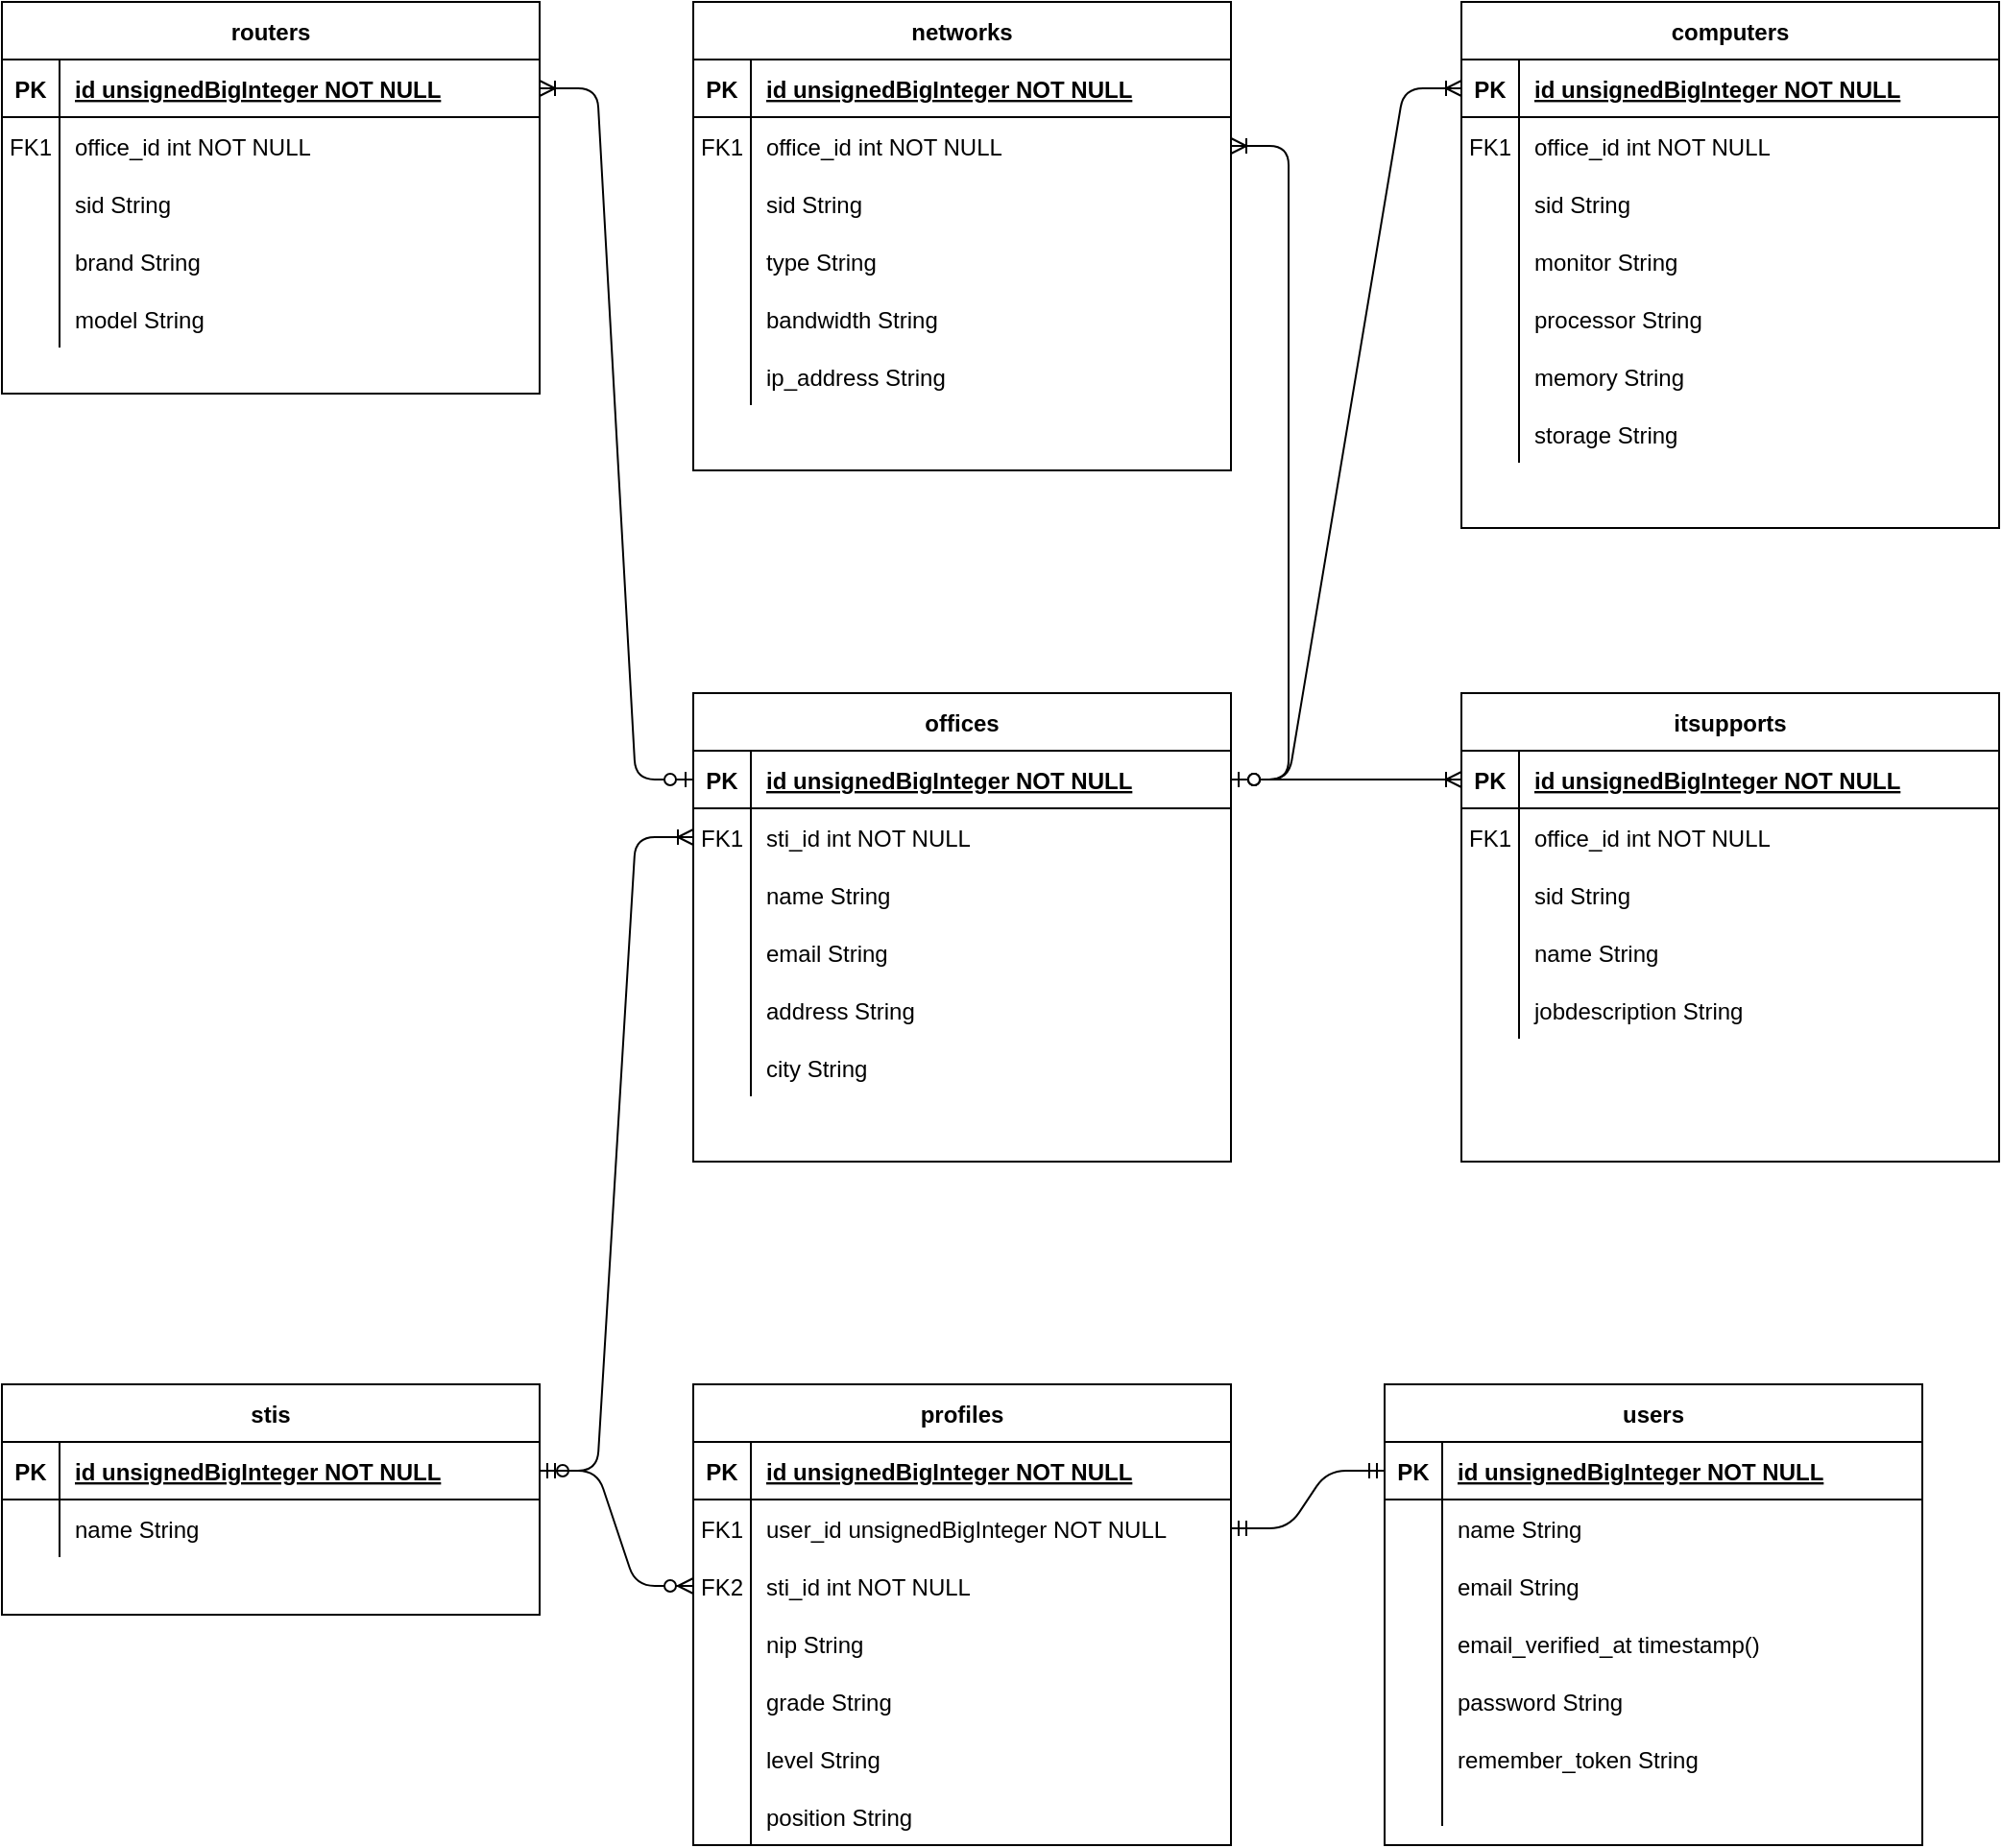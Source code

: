 <mxfile version="14.6.13" type="device"><diagram id="R2lEEEUBdFMjLlhIrx00" name="Page-1"><mxGraphModel dx="786" dy="1475" grid="1" gridSize="10" guides="1" tooltips="1" connect="1" arrows="1" fold="1" page="1" pageScale="1" pageWidth="1100" pageHeight="850" math="0" shadow="0" extFonts="Permanent Marker^https://fonts.googleapis.com/css?family=Permanent+Marker"><root><mxCell id="0"/><mxCell id="1" parent="0"/><mxCell id="C-vyLk0tnHw3VtMMgP7b-2" value="offices" style="shape=table;startSize=30;container=1;collapsible=1;childLayout=tableLayout;fixedRows=1;rowLines=0;fontStyle=1;align=center;resizeLast=1;" parent="1" vertex="1"><mxGeometry x="400" y="36" width="280" height="244" as="geometry"/></mxCell><mxCell id="C-vyLk0tnHw3VtMMgP7b-3" value="" style="shape=partialRectangle;collapsible=0;dropTarget=0;pointerEvents=0;fillColor=none;points=[[0,0.5],[1,0.5]];portConstraint=eastwest;top=0;left=0;right=0;bottom=1;" parent="C-vyLk0tnHw3VtMMgP7b-2" vertex="1"><mxGeometry y="30" width="280" height="30" as="geometry"/></mxCell><mxCell id="C-vyLk0tnHw3VtMMgP7b-4" value="PK" style="shape=partialRectangle;overflow=hidden;connectable=0;fillColor=none;top=0;left=0;bottom=0;right=0;fontStyle=1;" parent="C-vyLk0tnHw3VtMMgP7b-3" vertex="1"><mxGeometry width="30" height="30" as="geometry"/></mxCell><mxCell id="C-vyLk0tnHw3VtMMgP7b-5" value="id unsignedBigInteger NOT NULL " style="shape=partialRectangle;overflow=hidden;connectable=0;fillColor=none;top=0;left=0;bottom=0;right=0;align=left;spacingLeft=6;fontStyle=5;" parent="C-vyLk0tnHw3VtMMgP7b-3" vertex="1"><mxGeometry x="30" width="250" height="30" as="geometry"/></mxCell><mxCell id="NrfGA5ZO5ZbYwpjeMdwI-16" value="" style="shape=partialRectangle;collapsible=0;dropTarget=0;pointerEvents=0;fillColor=none;points=[[0,0.5],[1,0.5]];portConstraint=eastwest;top=0;left=0;right=0;bottom=0;" parent="C-vyLk0tnHw3VtMMgP7b-2" vertex="1"><mxGeometry y="60" width="280" height="30" as="geometry"/></mxCell><mxCell id="NrfGA5ZO5ZbYwpjeMdwI-17" value="FK1" style="shape=partialRectangle;overflow=hidden;connectable=0;fillColor=none;top=0;left=0;bottom=0;right=0;" parent="NrfGA5ZO5ZbYwpjeMdwI-16" vertex="1"><mxGeometry width="30" height="30" as="geometry"/></mxCell><mxCell id="NrfGA5ZO5ZbYwpjeMdwI-18" value="sti_id int NOT NULL" style="shape=partialRectangle;overflow=hidden;connectable=0;fillColor=none;top=0;left=0;bottom=0;right=0;align=left;spacingLeft=6;" parent="NrfGA5ZO5ZbYwpjeMdwI-16" vertex="1"><mxGeometry x="30" width="250" height="30" as="geometry"/></mxCell><mxCell id="C-vyLk0tnHw3VtMMgP7b-6" value="" style="shape=partialRectangle;collapsible=0;dropTarget=0;pointerEvents=0;fillColor=none;points=[[0,0.5],[1,0.5]];portConstraint=eastwest;top=0;left=0;right=0;bottom=0;" parent="C-vyLk0tnHw3VtMMgP7b-2" vertex="1"><mxGeometry y="90" width="280" height="30" as="geometry"/></mxCell><mxCell id="C-vyLk0tnHw3VtMMgP7b-7" value="" style="shape=partialRectangle;overflow=hidden;connectable=0;fillColor=none;top=0;left=0;bottom=0;right=0;" parent="C-vyLk0tnHw3VtMMgP7b-6" vertex="1"><mxGeometry width="30" height="30" as="geometry"/></mxCell><mxCell id="C-vyLk0tnHw3VtMMgP7b-8" value="name String" style="shape=partialRectangle;overflow=hidden;connectable=0;fillColor=none;top=0;left=0;bottom=0;right=0;align=left;spacingLeft=6;" parent="C-vyLk0tnHw3VtMMgP7b-6" vertex="1"><mxGeometry x="30" width="250" height="30" as="geometry"/></mxCell><mxCell id="C-vyLk0tnHw3VtMMgP7b-9" value="" style="shape=partialRectangle;collapsible=0;dropTarget=0;pointerEvents=0;fillColor=none;points=[[0,0.5],[1,0.5]];portConstraint=eastwest;top=0;left=0;right=0;bottom=0;" parent="C-vyLk0tnHw3VtMMgP7b-2" vertex="1"><mxGeometry y="120" width="280" height="30" as="geometry"/></mxCell><mxCell id="C-vyLk0tnHw3VtMMgP7b-10" value="" style="shape=partialRectangle;overflow=hidden;connectable=0;fillColor=none;top=0;left=0;bottom=0;right=0;" parent="C-vyLk0tnHw3VtMMgP7b-9" vertex="1"><mxGeometry width="30" height="30" as="geometry"/></mxCell><mxCell id="C-vyLk0tnHw3VtMMgP7b-11" value="email String" style="shape=partialRectangle;overflow=hidden;connectable=0;fillColor=none;top=0;left=0;bottom=0;right=0;align=left;spacingLeft=6;" parent="C-vyLk0tnHw3VtMMgP7b-9" vertex="1"><mxGeometry x="30" width="250" height="30" as="geometry"/></mxCell><mxCell id="NrfGA5ZO5ZbYwpjeMdwI-91" value="" style="shape=partialRectangle;collapsible=0;dropTarget=0;pointerEvents=0;fillColor=none;points=[[0,0.5],[1,0.5]];portConstraint=eastwest;top=0;left=0;right=0;bottom=0;" parent="C-vyLk0tnHw3VtMMgP7b-2" vertex="1"><mxGeometry y="150" width="280" height="30" as="geometry"/></mxCell><mxCell id="NrfGA5ZO5ZbYwpjeMdwI-92" value="" style="shape=partialRectangle;overflow=hidden;connectable=0;fillColor=none;top=0;left=0;bottom=0;right=0;" parent="NrfGA5ZO5ZbYwpjeMdwI-91" vertex="1"><mxGeometry width="30" height="30" as="geometry"/></mxCell><mxCell id="NrfGA5ZO5ZbYwpjeMdwI-93" value="address String" style="shape=partialRectangle;overflow=hidden;connectable=0;fillColor=none;top=0;left=0;bottom=0;right=0;align=left;spacingLeft=6;" parent="NrfGA5ZO5ZbYwpjeMdwI-91" vertex="1"><mxGeometry x="30" width="250" height="30" as="geometry"/></mxCell><mxCell id="o-BI4Q3OnQGVqns1YryN-5" value="" style="shape=partialRectangle;collapsible=0;dropTarget=0;pointerEvents=0;fillColor=none;points=[[0,0.5],[1,0.5]];portConstraint=eastwest;top=0;left=0;right=0;bottom=0;" vertex="1" parent="C-vyLk0tnHw3VtMMgP7b-2"><mxGeometry y="180" width="280" height="30" as="geometry"/></mxCell><mxCell id="o-BI4Q3OnQGVqns1YryN-6" value="" style="shape=partialRectangle;overflow=hidden;connectable=0;fillColor=none;top=0;left=0;bottom=0;right=0;" vertex="1" parent="o-BI4Q3OnQGVqns1YryN-5"><mxGeometry width="30" height="30" as="geometry"/></mxCell><mxCell id="o-BI4Q3OnQGVqns1YryN-7" value="city String" style="shape=partialRectangle;overflow=hidden;connectable=0;fillColor=none;top=0;left=0;bottom=0;right=0;align=left;spacingLeft=6;" vertex="1" parent="o-BI4Q3OnQGVqns1YryN-5"><mxGeometry x="30" width="250" height="30" as="geometry"/></mxCell><mxCell id="C-vyLk0tnHw3VtMMgP7b-13" value="stis" style="shape=table;startSize=30;container=1;collapsible=1;childLayout=tableLayout;fixedRows=1;rowLines=0;fontStyle=1;align=center;resizeLast=1;" parent="1" vertex="1"><mxGeometry x="40" y="396" width="280" height="120" as="geometry"/></mxCell><mxCell id="C-vyLk0tnHw3VtMMgP7b-14" value="" style="shape=partialRectangle;collapsible=0;dropTarget=0;pointerEvents=0;fillColor=none;points=[[0,0.5],[1,0.5]];portConstraint=eastwest;top=0;left=0;right=0;bottom=1;" parent="C-vyLk0tnHw3VtMMgP7b-13" vertex="1"><mxGeometry y="30" width="280" height="30" as="geometry"/></mxCell><mxCell id="C-vyLk0tnHw3VtMMgP7b-15" value="PK" style="shape=partialRectangle;overflow=hidden;connectable=0;fillColor=none;top=0;left=0;bottom=0;right=0;fontStyle=1;" parent="C-vyLk0tnHw3VtMMgP7b-14" vertex="1"><mxGeometry width="30" height="30" as="geometry"/></mxCell><mxCell id="C-vyLk0tnHw3VtMMgP7b-16" value="id unsignedBigInteger NOT NULL " style="shape=partialRectangle;overflow=hidden;connectable=0;fillColor=none;top=0;left=0;bottom=0;right=0;align=left;spacingLeft=6;fontStyle=5;" parent="C-vyLk0tnHw3VtMMgP7b-14" vertex="1"><mxGeometry x="30" width="250" height="30" as="geometry"/></mxCell><mxCell id="C-vyLk0tnHw3VtMMgP7b-17" value="" style="shape=partialRectangle;collapsible=0;dropTarget=0;pointerEvents=0;fillColor=none;points=[[0,0.5],[1,0.5]];portConstraint=eastwest;top=0;left=0;right=0;bottom=0;" parent="C-vyLk0tnHw3VtMMgP7b-13" vertex="1"><mxGeometry y="60" width="280" height="30" as="geometry"/></mxCell><mxCell id="C-vyLk0tnHw3VtMMgP7b-18" value="" style="shape=partialRectangle;overflow=hidden;connectable=0;fillColor=none;top=0;left=0;bottom=0;right=0;" parent="C-vyLk0tnHw3VtMMgP7b-17" vertex="1"><mxGeometry width="30" height="30" as="geometry"/></mxCell><mxCell id="C-vyLk0tnHw3VtMMgP7b-19" value="name String" style="shape=partialRectangle;overflow=hidden;connectable=0;fillColor=none;top=0;left=0;bottom=0;right=0;align=left;spacingLeft=6;" parent="C-vyLk0tnHw3VtMMgP7b-17" vertex="1"><mxGeometry x="30" width="250" height="30" as="geometry"/></mxCell><mxCell id="NrfGA5ZO5ZbYwpjeMdwI-94" value="users" style="shape=table;startSize=30;container=1;collapsible=1;childLayout=tableLayout;fixedRows=1;rowLines=0;fontStyle=1;align=center;resizeLast=1;" parent="1" vertex="1"><mxGeometry x="760" y="396" width="280" height="240" as="geometry"/></mxCell><mxCell id="NrfGA5ZO5ZbYwpjeMdwI-95" value="" style="shape=partialRectangle;collapsible=0;dropTarget=0;pointerEvents=0;fillColor=none;points=[[0,0.5],[1,0.5]];portConstraint=eastwest;top=0;left=0;right=0;bottom=1;" parent="NrfGA5ZO5ZbYwpjeMdwI-94" vertex="1"><mxGeometry y="30" width="280" height="30" as="geometry"/></mxCell><mxCell id="NrfGA5ZO5ZbYwpjeMdwI-96" value="PK" style="shape=partialRectangle;overflow=hidden;connectable=0;fillColor=none;top=0;left=0;bottom=0;right=0;fontStyle=1;" parent="NrfGA5ZO5ZbYwpjeMdwI-95" vertex="1"><mxGeometry width="30" height="30" as="geometry"/></mxCell><mxCell id="NrfGA5ZO5ZbYwpjeMdwI-97" value="id unsignedBigInteger NOT NULL " style="shape=partialRectangle;overflow=hidden;connectable=0;fillColor=none;top=0;left=0;bottom=0;right=0;align=left;spacingLeft=6;fontStyle=5;" parent="NrfGA5ZO5ZbYwpjeMdwI-95" vertex="1"><mxGeometry x="30" width="250" height="30" as="geometry"/></mxCell><mxCell id="NrfGA5ZO5ZbYwpjeMdwI-104" value="" style="shape=partialRectangle;collapsible=0;dropTarget=0;pointerEvents=0;fillColor=none;points=[[0,0.5],[1,0.5]];portConstraint=eastwest;top=0;left=0;right=0;bottom=0;" parent="NrfGA5ZO5ZbYwpjeMdwI-94" vertex="1"><mxGeometry y="60" width="280" height="30" as="geometry"/></mxCell><mxCell id="NrfGA5ZO5ZbYwpjeMdwI-105" value="" style="shape=partialRectangle;overflow=hidden;connectable=0;fillColor=none;top=0;left=0;bottom=0;right=0;" parent="NrfGA5ZO5ZbYwpjeMdwI-104" vertex="1"><mxGeometry width="30" height="30" as="geometry"/></mxCell><mxCell id="NrfGA5ZO5ZbYwpjeMdwI-106" value="name String" style="shape=partialRectangle;overflow=hidden;connectable=0;fillColor=none;top=0;left=0;bottom=0;right=0;align=left;spacingLeft=6;" parent="NrfGA5ZO5ZbYwpjeMdwI-104" vertex="1"><mxGeometry x="30" width="250" height="30" as="geometry"/></mxCell><mxCell id="NrfGA5ZO5ZbYwpjeMdwI-107" value="" style="shape=partialRectangle;collapsible=0;dropTarget=0;pointerEvents=0;fillColor=none;points=[[0,0.5],[1,0.5]];portConstraint=eastwest;top=0;left=0;right=0;bottom=0;" parent="NrfGA5ZO5ZbYwpjeMdwI-94" vertex="1"><mxGeometry y="90" width="280" height="30" as="geometry"/></mxCell><mxCell id="NrfGA5ZO5ZbYwpjeMdwI-108" value="" style="shape=partialRectangle;overflow=hidden;connectable=0;fillColor=none;top=0;left=0;bottom=0;right=0;" parent="NrfGA5ZO5ZbYwpjeMdwI-107" vertex="1"><mxGeometry width="30" height="30" as="geometry"/></mxCell><mxCell id="NrfGA5ZO5ZbYwpjeMdwI-109" value="email String" style="shape=partialRectangle;overflow=hidden;connectable=0;fillColor=none;top=0;left=0;bottom=0;right=0;align=left;spacingLeft=6;" parent="NrfGA5ZO5ZbYwpjeMdwI-107" vertex="1"><mxGeometry x="30" width="250" height="30" as="geometry"/></mxCell><mxCell id="NrfGA5ZO5ZbYwpjeMdwI-110" value="" style="shape=partialRectangle;collapsible=0;dropTarget=0;pointerEvents=0;fillColor=none;points=[[0,0.5],[1,0.5]];portConstraint=eastwest;top=0;left=0;right=0;bottom=0;" parent="NrfGA5ZO5ZbYwpjeMdwI-94" vertex="1"><mxGeometry y="120" width="280" height="30" as="geometry"/></mxCell><mxCell id="NrfGA5ZO5ZbYwpjeMdwI-111" value="" style="shape=partialRectangle;overflow=hidden;connectable=0;fillColor=none;top=0;left=0;bottom=0;right=0;" parent="NrfGA5ZO5ZbYwpjeMdwI-110" vertex="1"><mxGeometry width="30" height="30" as="geometry"/></mxCell><mxCell id="NrfGA5ZO5ZbYwpjeMdwI-112" value="email_verified_at timestamp()" style="shape=partialRectangle;overflow=hidden;connectable=0;fillColor=none;top=0;left=0;bottom=0;right=0;align=left;spacingLeft=6;" parent="NrfGA5ZO5ZbYwpjeMdwI-110" vertex="1"><mxGeometry x="30" width="250" height="30" as="geometry"/></mxCell><mxCell id="NrfGA5ZO5ZbYwpjeMdwI-114" value="" style="shape=partialRectangle;collapsible=0;dropTarget=0;pointerEvents=0;fillColor=none;points=[[0,0.5],[1,0.5]];portConstraint=eastwest;top=0;left=0;right=0;bottom=0;" parent="NrfGA5ZO5ZbYwpjeMdwI-94" vertex="1"><mxGeometry y="150" width="280" height="30" as="geometry"/></mxCell><mxCell id="NrfGA5ZO5ZbYwpjeMdwI-115" value="" style="shape=partialRectangle;overflow=hidden;connectable=0;fillColor=none;top=0;left=0;bottom=0;right=0;" parent="NrfGA5ZO5ZbYwpjeMdwI-114" vertex="1"><mxGeometry width="30" height="30" as="geometry"/></mxCell><mxCell id="NrfGA5ZO5ZbYwpjeMdwI-116" value="password String" style="shape=partialRectangle;overflow=hidden;connectable=0;fillColor=none;top=0;left=0;bottom=0;right=0;align=left;spacingLeft=6;" parent="NrfGA5ZO5ZbYwpjeMdwI-114" vertex="1"><mxGeometry x="30" width="250" height="30" as="geometry"/></mxCell><mxCell id="NrfGA5ZO5ZbYwpjeMdwI-117" value="" style="shape=partialRectangle;collapsible=0;dropTarget=0;pointerEvents=0;fillColor=none;points=[[0,0.5],[1,0.5]];portConstraint=eastwest;top=0;left=0;right=0;bottom=0;" parent="NrfGA5ZO5ZbYwpjeMdwI-94" vertex="1"><mxGeometry y="180" width="280" height="30" as="geometry"/></mxCell><mxCell id="NrfGA5ZO5ZbYwpjeMdwI-118" value="" style="shape=partialRectangle;overflow=hidden;connectable=0;fillColor=none;top=0;left=0;bottom=0;right=0;" parent="NrfGA5ZO5ZbYwpjeMdwI-117" vertex="1"><mxGeometry width="30" height="30" as="geometry"/></mxCell><mxCell id="NrfGA5ZO5ZbYwpjeMdwI-119" value="remember_token String" style="shape=partialRectangle;overflow=hidden;connectable=0;fillColor=none;top=0;left=0;bottom=0;right=0;align=left;spacingLeft=6;" parent="NrfGA5ZO5ZbYwpjeMdwI-117" vertex="1"><mxGeometry x="30" width="250" height="30" as="geometry"/></mxCell><mxCell id="NrfGA5ZO5ZbYwpjeMdwI-101" value="" style="shape=partialRectangle;collapsible=0;dropTarget=0;pointerEvents=0;fillColor=none;points=[[0,0.5],[1,0.5]];portConstraint=eastwest;top=0;left=0;right=0;bottom=0;" parent="NrfGA5ZO5ZbYwpjeMdwI-94" vertex="1"><mxGeometry y="210" width="280" height="20" as="geometry"/></mxCell><mxCell id="NrfGA5ZO5ZbYwpjeMdwI-102" value="" style="shape=partialRectangle;overflow=hidden;connectable=0;fillColor=none;top=0;left=0;bottom=0;right=0;" parent="NrfGA5ZO5ZbYwpjeMdwI-101" vertex="1"><mxGeometry width="30" height="20" as="geometry"/></mxCell><mxCell id="NrfGA5ZO5ZbYwpjeMdwI-103" value="" style="shape=partialRectangle;overflow=hidden;connectable=0;fillColor=none;top=0;left=0;bottom=0;right=0;align=left;spacingLeft=6;" parent="NrfGA5ZO5ZbYwpjeMdwI-101" vertex="1"><mxGeometry x="30" width="250" height="20" as="geometry"/></mxCell><mxCell id="NrfGA5ZO5ZbYwpjeMdwI-120" value="profiles" style="shape=table;startSize=30;container=1;collapsible=1;childLayout=tableLayout;fixedRows=1;rowLines=0;fontStyle=1;align=center;resizeLast=1;" parent="1" vertex="1"><mxGeometry x="400" y="396" width="280" height="240" as="geometry"><mxRectangle x="400" y="400" width="80" height="30" as="alternateBounds"/></mxGeometry></mxCell><mxCell id="NrfGA5ZO5ZbYwpjeMdwI-121" value="" style="shape=partialRectangle;collapsible=0;dropTarget=0;pointerEvents=0;fillColor=none;points=[[0,0.5],[1,0.5]];portConstraint=eastwest;top=0;left=0;right=0;bottom=1;" parent="NrfGA5ZO5ZbYwpjeMdwI-120" vertex="1"><mxGeometry y="30" width="280" height="30" as="geometry"/></mxCell><mxCell id="NrfGA5ZO5ZbYwpjeMdwI-122" value="PK" style="shape=partialRectangle;overflow=hidden;connectable=0;fillColor=none;top=0;left=0;bottom=0;right=0;fontStyle=1;" parent="NrfGA5ZO5ZbYwpjeMdwI-121" vertex="1"><mxGeometry width="30" height="30" as="geometry"/></mxCell><mxCell id="NrfGA5ZO5ZbYwpjeMdwI-123" value="id unsignedBigInteger NOT NULL " style="shape=partialRectangle;overflow=hidden;connectable=0;fillColor=none;top=0;left=0;bottom=0;right=0;align=left;spacingLeft=6;fontStyle=5;" parent="NrfGA5ZO5ZbYwpjeMdwI-121" vertex="1"><mxGeometry x="30" width="250" height="30" as="geometry"/></mxCell><mxCell id="NrfGA5ZO5ZbYwpjeMdwI-124" value="" style="shape=partialRectangle;collapsible=0;dropTarget=0;pointerEvents=0;fillColor=none;points=[[0,0.5],[1,0.5]];portConstraint=eastwest;top=0;left=0;right=0;bottom=0;" parent="NrfGA5ZO5ZbYwpjeMdwI-120" vertex="1"><mxGeometry y="60" width="280" height="30" as="geometry"/></mxCell><mxCell id="NrfGA5ZO5ZbYwpjeMdwI-125" value="FK1" style="shape=partialRectangle;overflow=hidden;connectable=0;fillColor=none;top=0;left=0;bottom=0;right=0;" parent="NrfGA5ZO5ZbYwpjeMdwI-124" vertex="1"><mxGeometry width="30" height="30" as="geometry"/></mxCell><mxCell id="NrfGA5ZO5ZbYwpjeMdwI-126" value="user_id unsignedBigInteger NOT NULL" style="shape=partialRectangle;overflow=hidden;connectable=0;fillColor=none;top=0;left=0;bottom=0;right=0;align=left;spacingLeft=6;" parent="NrfGA5ZO5ZbYwpjeMdwI-124" vertex="1"><mxGeometry x="30" width="250" height="30" as="geometry"/></mxCell><mxCell id="NrfGA5ZO5ZbYwpjeMdwI-127" value="" style="shape=partialRectangle;collapsible=0;dropTarget=0;pointerEvents=0;fillColor=none;points=[[0,0.5],[1,0.5]];portConstraint=eastwest;top=0;left=0;right=0;bottom=0;" parent="NrfGA5ZO5ZbYwpjeMdwI-120" vertex="1"><mxGeometry y="90" width="280" height="30" as="geometry"/></mxCell><mxCell id="NrfGA5ZO5ZbYwpjeMdwI-128" value="FK2" style="shape=partialRectangle;overflow=hidden;connectable=0;fillColor=none;top=0;left=0;bottom=0;right=0;" parent="NrfGA5ZO5ZbYwpjeMdwI-127" vertex="1"><mxGeometry width="30" height="30" as="geometry"/></mxCell><mxCell id="NrfGA5ZO5ZbYwpjeMdwI-129" value="sti_id int NOT NULL" style="shape=partialRectangle;overflow=hidden;connectable=0;fillColor=none;top=0;left=0;bottom=0;right=0;align=left;spacingLeft=6;" parent="NrfGA5ZO5ZbYwpjeMdwI-127" vertex="1"><mxGeometry x="30" width="250" height="30" as="geometry"/></mxCell><mxCell id="NrfGA5ZO5ZbYwpjeMdwI-130" value="" style="shape=partialRectangle;collapsible=0;dropTarget=0;pointerEvents=0;fillColor=none;points=[[0,0.5],[1,0.5]];portConstraint=eastwest;top=0;left=0;right=0;bottom=0;" parent="NrfGA5ZO5ZbYwpjeMdwI-120" vertex="1"><mxGeometry y="120" width="280" height="30" as="geometry"/></mxCell><mxCell id="NrfGA5ZO5ZbYwpjeMdwI-131" value="" style="shape=partialRectangle;overflow=hidden;connectable=0;fillColor=none;top=0;left=0;bottom=0;right=0;" parent="NrfGA5ZO5ZbYwpjeMdwI-130" vertex="1"><mxGeometry width="30" height="30" as="geometry"/></mxCell><mxCell id="NrfGA5ZO5ZbYwpjeMdwI-132" value="nip String" style="shape=partialRectangle;overflow=hidden;connectable=0;fillColor=none;top=0;left=0;bottom=0;right=0;align=left;spacingLeft=6;" parent="NrfGA5ZO5ZbYwpjeMdwI-130" vertex="1"><mxGeometry x="30" width="250" height="30" as="geometry"/></mxCell><mxCell id="NrfGA5ZO5ZbYwpjeMdwI-133" value="" style="shape=partialRectangle;collapsible=0;dropTarget=0;pointerEvents=0;fillColor=none;points=[[0,0.5],[1,0.5]];portConstraint=eastwest;top=0;left=0;right=0;bottom=0;" parent="NrfGA5ZO5ZbYwpjeMdwI-120" vertex="1"><mxGeometry y="150" width="280" height="30" as="geometry"/></mxCell><mxCell id="NrfGA5ZO5ZbYwpjeMdwI-134" value="" style="shape=partialRectangle;overflow=hidden;connectable=0;fillColor=none;top=0;left=0;bottom=0;right=0;" parent="NrfGA5ZO5ZbYwpjeMdwI-133" vertex="1"><mxGeometry width="30" height="30" as="geometry"/></mxCell><mxCell id="NrfGA5ZO5ZbYwpjeMdwI-135" value="grade String" style="shape=partialRectangle;overflow=hidden;connectable=0;fillColor=none;top=0;left=0;bottom=0;right=0;align=left;spacingLeft=6;" parent="NrfGA5ZO5ZbYwpjeMdwI-133" vertex="1"><mxGeometry x="30" width="250" height="30" as="geometry"/></mxCell><mxCell id="NrfGA5ZO5ZbYwpjeMdwI-140" value="" style="shape=partialRectangle;collapsible=0;dropTarget=0;pointerEvents=0;fillColor=none;points=[[0,0.5],[1,0.5]];portConstraint=eastwest;top=0;left=0;right=0;bottom=0;" parent="NrfGA5ZO5ZbYwpjeMdwI-120" vertex="1"><mxGeometry y="180" width="280" height="30" as="geometry"/></mxCell><mxCell id="NrfGA5ZO5ZbYwpjeMdwI-141" value="" style="shape=partialRectangle;overflow=hidden;connectable=0;fillColor=none;top=0;left=0;bottom=0;right=0;" parent="NrfGA5ZO5ZbYwpjeMdwI-140" vertex="1"><mxGeometry width="30" height="30" as="geometry"/></mxCell><mxCell id="NrfGA5ZO5ZbYwpjeMdwI-142" value="level String" style="shape=partialRectangle;overflow=hidden;connectable=0;fillColor=none;top=0;left=0;bottom=0;right=0;align=left;spacingLeft=6;" parent="NrfGA5ZO5ZbYwpjeMdwI-140" vertex="1"><mxGeometry x="30" width="250" height="30" as="geometry"/></mxCell><mxCell id="NrfGA5ZO5ZbYwpjeMdwI-143" value="" style="shape=partialRectangle;collapsible=0;dropTarget=0;pointerEvents=0;fillColor=none;points=[[0,0.5],[1,0.5]];portConstraint=eastwest;top=0;left=0;right=0;bottom=0;" parent="NrfGA5ZO5ZbYwpjeMdwI-120" vertex="1"><mxGeometry y="210" width="280" height="30" as="geometry"/></mxCell><mxCell id="NrfGA5ZO5ZbYwpjeMdwI-144" value="" style="shape=partialRectangle;overflow=hidden;connectable=0;fillColor=none;top=0;left=0;bottom=0;right=0;" parent="NrfGA5ZO5ZbYwpjeMdwI-143" vertex="1"><mxGeometry width="30" height="30" as="geometry"/></mxCell><mxCell id="NrfGA5ZO5ZbYwpjeMdwI-145" value="position String" style="shape=partialRectangle;overflow=hidden;connectable=0;fillColor=none;top=0;left=0;bottom=0;right=0;align=left;spacingLeft=6;" parent="NrfGA5ZO5ZbYwpjeMdwI-143" vertex="1"><mxGeometry x="30" width="250" height="30" as="geometry"/></mxCell><mxCell id="NrfGA5ZO5ZbYwpjeMdwI-146" value="" style="edgeStyle=entityRelationEdgeStyle;fontSize=12;html=1;endArrow=ERoneToMany;startArrow=ERzeroToOne;" parent="1" source="C-vyLk0tnHw3VtMMgP7b-14" target="NrfGA5ZO5ZbYwpjeMdwI-16" edge="1"><mxGeometry width="100" height="100" relative="1" as="geometry"><mxPoint x="370" y="406" as="sourcePoint"/><mxPoint x="470" y="306" as="targetPoint"/></mxGeometry></mxCell><mxCell id="NrfGA5ZO5ZbYwpjeMdwI-147" value="" style="edgeStyle=entityRelationEdgeStyle;fontSize=12;html=1;endArrow=ERmandOne;startArrow=ERmandOne;" parent="1" source="NrfGA5ZO5ZbYwpjeMdwI-124" target="NrfGA5ZO5ZbYwpjeMdwI-95" edge="1"><mxGeometry width="100" height="100" relative="1" as="geometry"><mxPoint x="370" y="406" as="sourcePoint"/><mxPoint x="470" y="306" as="targetPoint"/></mxGeometry></mxCell><mxCell id="NrfGA5ZO5ZbYwpjeMdwI-148" value="" style="edgeStyle=entityRelationEdgeStyle;fontSize=12;html=1;endArrow=ERzeroToMany;startArrow=ERmandOne;" parent="1" source="C-vyLk0tnHw3VtMMgP7b-14" target="NrfGA5ZO5ZbYwpjeMdwI-127" edge="1"><mxGeometry width="100" height="100" relative="1" as="geometry"><mxPoint x="370" y="406" as="sourcePoint"/><mxPoint x="470" y="306" as="targetPoint"/></mxGeometry></mxCell><mxCell id="01XycZ7f4ANKjVO6KVwR-1" value="networks" style="shape=table;startSize=30;container=1;collapsible=1;childLayout=tableLayout;fixedRows=1;rowLines=0;fontStyle=1;align=center;resizeLast=1;" parent="1" vertex="1"><mxGeometry x="400" y="-324" width="280" height="244" as="geometry"/></mxCell><mxCell id="01XycZ7f4ANKjVO6KVwR-2" value="" style="shape=partialRectangle;collapsible=0;dropTarget=0;pointerEvents=0;fillColor=none;points=[[0,0.5],[1,0.5]];portConstraint=eastwest;top=0;left=0;right=0;bottom=1;" parent="01XycZ7f4ANKjVO6KVwR-1" vertex="1"><mxGeometry y="30" width="280" height="30" as="geometry"/></mxCell><mxCell id="01XycZ7f4ANKjVO6KVwR-3" value="PK" style="shape=partialRectangle;overflow=hidden;connectable=0;fillColor=none;top=0;left=0;bottom=0;right=0;fontStyle=1;" parent="01XycZ7f4ANKjVO6KVwR-2" vertex="1"><mxGeometry width="30" height="30" as="geometry"/></mxCell><mxCell id="01XycZ7f4ANKjVO6KVwR-4" value="id unsignedBigInteger NOT NULL " style="shape=partialRectangle;overflow=hidden;connectable=0;fillColor=none;top=0;left=0;bottom=0;right=0;align=left;spacingLeft=6;fontStyle=5;" parent="01XycZ7f4ANKjVO6KVwR-2" vertex="1"><mxGeometry x="30" width="250" height="30" as="geometry"/></mxCell><mxCell id="01XycZ7f4ANKjVO6KVwR-5" value="" style="shape=partialRectangle;collapsible=0;dropTarget=0;pointerEvents=0;fillColor=none;points=[[0,0.5],[1,0.5]];portConstraint=eastwest;top=0;left=0;right=0;bottom=0;" parent="01XycZ7f4ANKjVO6KVwR-1" vertex="1"><mxGeometry y="60" width="280" height="30" as="geometry"/></mxCell><mxCell id="01XycZ7f4ANKjVO6KVwR-6" value="FK1" style="shape=partialRectangle;overflow=hidden;connectable=0;fillColor=none;top=0;left=0;bottom=0;right=0;" parent="01XycZ7f4ANKjVO6KVwR-5" vertex="1"><mxGeometry width="30" height="30" as="geometry"/></mxCell><mxCell id="01XycZ7f4ANKjVO6KVwR-7" value="office_id int NOT NULL" style="shape=partialRectangle;overflow=hidden;connectable=0;fillColor=none;top=0;left=0;bottom=0;right=0;align=left;spacingLeft=6;" parent="01XycZ7f4ANKjVO6KVwR-5" vertex="1"><mxGeometry x="30" width="250" height="30" as="geometry"/></mxCell><mxCell id="01XycZ7f4ANKjVO6KVwR-11" value="" style="shape=partialRectangle;collapsible=0;dropTarget=0;pointerEvents=0;fillColor=none;points=[[0,0.5],[1,0.5]];portConstraint=eastwest;top=0;left=0;right=0;bottom=0;" parent="01XycZ7f4ANKjVO6KVwR-1" vertex="1"><mxGeometry y="90" width="280" height="30" as="geometry"/></mxCell><mxCell id="01XycZ7f4ANKjVO6KVwR-12" value="" style="shape=partialRectangle;overflow=hidden;connectable=0;fillColor=none;top=0;left=0;bottom=0;right=0;" parent="01XycZ7f4ANKjVO6KVwR-11" vertex="1"><mxGeometry width="30" height="30" as="geometry"/></mxCell><mxCell id="01XycZ7f4ANKjVO6KVwR-13" value="sid String" style="shape=partialRectangle;overflow=hidden;connectable=0;fillColor=none;top=0;left=0;bottom=0;right=0;align=left;spacingLeft=6;" parent="01XycZ7f4ANKjVO6KVwR-11" vertex="1"><mxGeometry x="30" width="250" height="30" as="geometry"/></mxCell><mxCell id="01XycZ7f4ANKjVO6KVwR-14" value="" style="shape=partialRectangle;collapsible=0;dropTarget=0;pointerEvents=0;fillColor=none;points=[[0,0.5],[1,0.5]];portConstraint=eastwest;top=0;left=0;right=0;bottom=0;" parent="01XycZ7f4ANKjVO6KVwR-1" vertex="1"><mxGeometry y="120" width="280" height="30" as="geometry"/></mxCell><mxCell id="01XycZ7f4ANKjVO6KVwR-15" value="" style="shape=partialRectangle;overflow=hidden;connectable=0;fillColor=none;top=0;left=0;bottom=0;right=0;" parent="01XycZ7f4ANKjVO6KVwR-14" vertex="1"><mxGeometry width="30" height="30" as="geometry"/></mxCell><mxCell id="01XycZ7f4ANKjVO6KVwR-16" value="type String" style="shape=partialRectangle;overflow=hidden;connectable=0;fillColor=none;top=0;left=0;bottom=0;right=0;align=left;spacingLeft=6;" parent="01XycZ7f4ANKjVO6KVwR-14" vertex="1"><mxGeometry x="30" width="250" height="30" as="geometry"/></mxCell><mxCell id="01XycZ7f4ANKjVO6KVwR-17" value="" style="shape=partialRectangle;collapsible=0;dropTarget=0;pointerEvents=0;fillColor=none;points=[[0,0.5],[1,0.5]];portConstraint=eastwest;top=0;left=0;right=0;bottom=0;" parent="01XycZ7f4ANKjVO6KVwR-1" vertex="1"><mxGeometry y="150" width="280" height="30" as="geometry"/></mxCell><mxCell id="01XycZ7f4ANKjVO6KVwR-18" value="" style="shape=partialRectangle;overflow=hidden;connectable=0;fillColor=none;top=0;left=0;bottom=0;right=0;" parent="01XycZ7f4ANKjVO6KVwR-17" vertex="1"><mxGeometry width="30" height="30" as="geometry"/></mxCell><mxCell id="01XycZ7f4ANKjVO6KVwR-19" value="bandwidth String" style="shape=partialRectangle;overflow=hidden;connectable=0;fillColor=none;top=0;left=0;bottom=0;right=0;align=left;spacingLeft=6;" parent="01XycZ7f4ANKjVO6KVwR-17" vertex="1"><mxGeometry x="30" width="250" height="30" as="geometry"/></mxCell><mxCell id="01XycZ7f4ANKjVO6KVwR-21" value="" style="shape=partialRectangle;collapsible=0;dropTarget=0;pointerEvents=0;fillColor=none;points=[[0,0.5],[1,0.5]];portConstraint=eastwest;top=0;left=0;right=0;bottom=0;" parent="01XycZ7f4ANKjVO6KVwR-1" vertex="1"><mxGeometry y="180" width="280" height="30" as="geometry"/></mxCell><mxCell id="01XycZ7f4ANKjVO6KVwR-22" value="" style="shape=partialRectangle;overflow=hidden;connectable=0;fillColor=none;top=0;left=0;bottom=0;right=0;" parent="01XycZ7f4ANKjVO6KVwR-21" vertex="1"><mxGeometry width="30" height="30" as="geometry"/></mxCell><mxCell id="01XycZ7f4ANKjVO6KVwR-23" value="ip_address String" style="shape=partialRectangle;overflow=hidden;connectable=0;fillColor=none;top=0;left=0;bottom=0;right=0;align=left;spacingLeft=6;" parent="01XycZ7f4ANKjVO6KVwR-21" vertex="1"><mxGeometry x="30" width="250" height="30" as="geometry"/></mxCell><mxCell id="01XycZ7f4ANKjVO6KVwR-24" value="" style="edgeStyle=entityRelationEdgeStyle;fontSize=12;html=1;endArrow=ERoneToMany;startArrow=ERzeroToOne;" parent="1" source="C-vyLk0tnHw3VtMMgP7b-3" target="01XycZ7f4ANKjVO6KVwR-5" edge="1"><mxGeometry width="100" height="100" relative="1" as="geometry"><mxPoint x="720" y="226" as="sourcePoint"/><mxPoint x="690" y="91" as="targetPoint"/></mxGeometry></mxCell><mxCell id="01XycZ7f4ANKjVO6KVwR-47" value="routers" style="shape=table;startSize=30;container=1;collapsible=1;childLayout=tableLayout;fixedRows=1;rowLines=0;fontStyle=1;align=center;resizeLast=1;" parent="1" vertex="1"><mxGeometry x="40" y="-324" width="280" height="204" as="geometry"/></mxCell><mxCell id="01XycZ7f4ANKjVO6KVwR-48" value="" style="shape=partialRectangle;collapsible=0;dropTarget=0;pointerEvents=0;fillColor=none;points=[[0,0.5],[1,0.5]];portConstraint=eastwest;top=0;left=0;right=0;bottom=1;" parent="01XycZ7f4ANKjVO6KVwR-47" vertex="1"><mxGeometry y="30" width="280" height="30" as="geometry"/></mxCell><mxCell id="01XycZ7f4ANKjVO6KVwR-49" value="PK" style="shape=partialRectangle;overflow=hidden;connectable=0;fillColor=none;top=0;left=0;bottom=0;right=0;fontStyle=1;" parent="01XycZ7f4ANKjVO6KVwR-48" vertex="1"><mxGeometry width="30" height="30" as="geometry"/></mxCell><mxCell id="01XycZ7f4ANKjVO6KVwR-50" value="id unsignedBigInteger NOT NULL " style="shape=partialRectangle;overflow=hidden;connectable=0;fillColor=none;top=0;left=0;bottom=0;right=0;align=left;spacingLeft=6;fontStyle=5;" parent="01XycZ7f4ANKjVO6KVwR-48" vertex="1"><mxGeometry x="30" width="250" height="30" as="geometry"/></mxCell><mxCell id="01XycZ7f4ANKjVO6KVwR-51" value="" style="shape=partialRectangle;collapsible=0;dropTarget=0;pointerEvents=0;fillColor=none;points=[[0,0.5],[1,0.5]];portConstraint=eastwest;top=0;left=0;right=0;bottom=0;" parent="01XycZ7f4ANKjVO6KVwR-47" vertex="1"><mxGeometry y="60" width="280" height="30" as="geometry"/></mxCell><mxCell id="01XycZ7f4ANKjVO6KVwR-52" value="FK1" style="shape=partialRectangle;overflow=hidden;connectable=0;fillColor=none;top=0;left=0;bottom=0;right=0;" parent="01XycZ7f4ANKjVO6KVwR-51" vertex="1"><mxGeometry width="30" height="30" as="geometry"/></mxCell><mxCell id="01XycZ7f4ANKjVO6KVwR-53" value="office_id int NOT NULL" style="shape=partialRectangle;overflow=hidden;connectable=0;fillColor=none;top=0;left=0;bottom=0;right=0;align=left;spacingLeft=6;" parent="01XycZ7f4ANKjVO6KVwR-51" vertex="1"><mxGeometry x="30" width="250" height="30" as="geometry"/></mxCell><mxCell id="01XycZ7f4ANKjVO6KVwR-57" value="" style="shape=partialRectangle;collapsible=0;dropTarget=0;pointerEvents=0;fillColor=none;points=[[0,0.5],[1,0.5]];portConstraint=eastwest;top=0;left=0;right=0;bottom=0;" parent="01XycZ7f4ANKjVO6KVwR-47" vertex="1"><mxGeometry y="90" width="280" height="30" as="geometry"/></mxCell><mxCell id="01XycZ7f4ANKjVO6KVwR-58" value="" style="shape=partialRectangle;overflow=hidden;connectable=0;fillColor=none;top=0;left=0;bottom=0;right=0;" parent="01XycZ7f4ANKjVO6KVwR-57" vertex="1"><mxGeometry width="30" height="30" as="geometry"/></mxCell><mxCell id="01XycZ7f4ANKjVO6KVwR-59" value="sid String" style="shape=partialRectangle;overflow=hidden;connectable=0;fillColor=none;top=0;left=0;bottom=0;right=0;align=left;spacingLeft=6;" parent="01XycZ7f4ANKjVO6KVwR-57" vertex="1"><mxGeometry x="30" width="250" height="30" as="geometry"/></mxCell><mxCell id="01XycZ7f4ANKjVO6KVwR-60" value="" style="shape=partialRectangle;collapsible=0;dropTarget=0;pointerEvents=0;fillColor=none;points=[[0,0.5],[1,0.5]];portConstraint=eastwest;top=0;left=0;right=0;bottom=0;" parent="01XycZ7f4ANKjVO6KVwR-47" vertex="1"><mxGeometry y="120" width="280" height="30" as="geometry"/></mxCell><mxCell id="01XycZ7f4ANKjVO6KVwR-61" value="" style="shape=partialRectangle;overflow=hidden;connectable=0;fillColor=none;top=0;left=0;bottom=0;right=0;" parent="01XycZ7f4ANKjVO6KVwR-60" vertex="1"><mxGeometry width="30" height="30" as="geometry"/></mxCell><mxCell id="01XycZ7f4ANKjVO6KVwR-62" value="brand String" style="shape=partialRectangle;overflow=hidden;connectable=0;fillColor=none;top=0;left=0;bottom=0;right=0;align=left;spacingLeft=6;" parent="01XycZ7f4ANKjVO6KVwR-60" vertex="1"><mxGeometry x="30" width="250" height="30" as="geometry"/></mxCell><mxCell id="01XycZ7f4ANKjVO6KVwR-63" value="" style="shape=partialRectangle;collapsible=0;dropTarget=0;pointerEvents=0;fillColor=none;points=[[0,0.5],[1,0.5]];portConstraint=eastwest;top=0;left=0;right=0;bottom=0;" parent="01XycZ7f4ANKjVO6KVwR-47" vertex="1"><mxGeometry y="150" width="280" height="30" as="geometry"/></mxCell><mxCell id="01XycZ7f4ANKjVO6KVwR-64" value="" style="shape=partialRectangle;overflow=hidden;connectable=0;fillColor=none;top=0;left=0;bottom=0;right=0;" parent="01XycZ7f4ANKjVO6KVwR-63" vertex="1"><mxGeometry width="30" height="30" as="geometry"/></mxCell><mxCell id="01XycZ7f4ANKjVO6KVwR-65" value="model String" style="shape=partialRectangle;overflow=hidden;connectable=0;fillColor=none;top=0;left=0;bottom=0;right=0;align=left;spacingLeft=6;" parent="01XycZ7f4ANKjVO6KVwR-63" vertex="1"><mxGeometry x="30" width="250" height="30" as="geometry"/></mxCell><mxCell id="01XycZ7f4ANKjVO6KVwR-69" value="" style="edgeStyle=entityRelationEdgeStyle;fontSize=12;html=1;endArrow=ERoneToMany;startArrow=ERzeroToOne;" parent="1" source="C-vyLk0tnHw3VtMMgP7b-3" target="01XycZ7f4ANKjVO6KVwR-48" edge="1"><mxGeometry width="100" height="100" relative="1" as="geometry"><mxPoint x="690" y="91" as="sourcePoint"/><mxPoint x="690" y="-239" as="targetPoint"/></mxGeometry></mxCell><mxCell id="01XycZ7f4ANKjVO6KVwR-70" value="computers" style="shape=table;startSize=30;container=1;collapsible=1;childLayout=tableLayout;fixedRows=1;rowLines=0;fontStyle=1;align=center;resizeLast=1;" parent="1" vertex="1"><mxGeometry x="800" y="-324" width="280" height="274" as="geometry"/></mxCell><mxCell id="01XycZ7f4ANKjVO6KVwR-71" value="" style="shape=partialRectangle;collapsible=0;dropTarget=0;pointerEvents=0;fillColor=none;points=[[0,0.5],[1,0.5]];portConstraint=eastwest;top=0;left=0;right=0;bottom=1;" parent="01XycZ7f4ANKjVO6KVwR-70" vertex="1"><mxGeometry y="30" width="280" height="30" as="geometry"/></mxCell><mxCell id="01XycZ7f4ANKjVO6KVwR-72" value="PK" style="shape=partialRectangle;overflow=hidden;connectable=0;fillColor=none;top=0;left=0;bottom=0;right=0;fontStyle=1;" parent="01XycZ7f4ANKjVO6KVwR-71" vertex="1"><mxGeometry width="30" height="30" as="geometry"/></mxCell><mxCell id="01XycZ7f4ANKjVO6KVwR-73" value="id unsignedBigInteger NOT NULL " style="shape=partialRectangle;overflow=hidden;connectable=0;fillColor=none;top=0;left=0;bottom=0;right=0;align=left;spacingLeft=6;fontStyle=5;" parent="01XycZ7f4ANKjVO6KVwR-71" vertex="1"><mxGeometry x="30" width="250" height="30" as="geometry"/></mxCell><mxCell id="01XycZ7f4ANKjVO6KVwR-74" value="" style="shape=partialRectangle;collapsible=0;dropTarget=0;pointerEvents=0;fillColor=none;points=[[0,0.5],[1,0.5]];portConstraint=eastwest;top=0;left=0;right=0;bottom=0;" parent="01XycZ7f4ANKjVO6KVwR-70" vertex="1"><mxGeometry y="60" width="280" height="30" as="geometry"/></mxCell><mxCell id="01XycZ7f4ANKjVO6KVwR-75" value="FK1" style="shape=partialRectangle;overflow=hidden;connectable=0;fillColor=none;top=0;left=0;bottom=0;right=0;" parent="01XycZ7f4ANKjVO6KVwR-74" vertex="1"><mxGeometry width="30" height="30" as="geometry"/></mxCell><mxCell id="01XycZ7f4ANKjVO6KVwR-76" value="office_id int NOT NULL" style="shape=partialRectangle;overflow=hidden;connectable=0;fillColor=none;top=0;left=0;bottom=0;right=0;align=left;spacingLeft=6;" parent="01XycZ7f4ANKjVO6KVwR-74" vertex="1"><mxGeometry x="30" width="250" height="30" as="geometry"/></mxCell><mxCell id="01XycZ7f4ANKjVO6KVwR-77" value="" style="shape=partialRectangle;collapsible=0;dropTarget=0;pointerEvents=0;fillColor=none;points=[[0,0.5],[1,0.5]];portConstraint=eastwest;top=0;left=0;right=0;bottom=0;" parent="01XycZ7f4ANKjVO6KVwR-70" vertex="1"><mxGeometry y="90" width="280" height="30" as="geometry"/></mxCell><mxCell id="01XycZ7f4ANKjVO6KVwR-78" value="" style="shape=partialRectangle;overflow=hidden;connectable=0;fillColor=none;top=0;left=0;bottom=0;right=0;" parent="01XycZ7f4ANKjVO6KVwR-77" vertex="1"><mxGeometry width="30" height="30" as="geometry"/></mxCell><mxCell id="01XycZ7f4ANKjVO6KVwR-79" value="sid String" style="shape=partialRectangle;overflow=hidden;connectable=0;fillColor=none;top=0;left=0;bottom=0;right=0;align=left;spacingLeft=6;" parent="01XycZ7f4ANKjVO6KVwR-77" vertex="1"><mxGeometry x="30" width="250" height="30" as="geometry"/></mxCell><mxCell id="01XycZ7f4ANKjVO6KVwR-80" value="" style="shape=partialRectangle;collapsible=0;dropTarget=0;pointerEvents=0;fillColor=none;points=[[0,0.5],[1,0.5]];portConstraint=eastwest;top=0;left=0;right=0;bottom=0;" parent="01XycZ7f4ANKjVO6KVwR-70" vertex="1"><mxGeometry y="120" width="280" height="30" as="geometry"/></mxCell><mxCell id="01XycZ7f4ANKjVO6KVwR-81" value="" style="shape=partialRectangle;overflow=hidden;connectable=0;fillColor=none;top=0;left=0;bottom=0;right=0;" parent="01XycZ7f4ANKjVO6KVwR-80" vertex="1"><mxGeometry width="30" height="30" as="geometry"/></mxCell><mxCell id="01XycZ7f4ANKjVO6KVwR-82" value="monitor String" style="shape=partialRectangle;overflow=hidden;connectable=0;fillColor=none;top=0;left=0;bottom=0;right=0;align=left;spacingLeft=6;" parent="01XycZ7f4ANKjVO6KVwR-80" vertex="1"><mxGeometry x="30" width="250" height="30" as="geometry"/></mxCell><mxCell id="01XycZ7f4ANKjVO6KVwR-83" value="" style="shape=partialRectangle;collapsible=0;dropTarget=0;pointerEvents=0;fillColor=none;points=[[0,0.5],[1,0.5]];portConstraint=eastwest;top=0;left=0;right=0;bottom=0;" parent="01XycZ7f4ANKjVO6KVwR-70" vertex="1"><mxGeometry y="150" width="280" height="30" as="geometry"/></mxCell><mxCell id="01XycZ7f4ANKjVO6KVwR-84" value="" style="shape=partialRectangle;overflow=hidden;connectable=0;fillColor=none;top=0;left=0;bottom=0;right=0;" parent="01XycZ7f4ANKjVO6KVwR-83" vertex="1"><mxGeometry width="30" height="30" as="geometry"/></mxCell><mxCell id="01XycZ7f4ANKjVO6KVwR-85" value="processor String" style="shape=partialRectangle;overflow=hidden;connectable=0;fillColor=none;top=0;left=0;bottom=0;right=0;align=left;spacingLeft=6;" parent="01XycZ7f4ANKjVO6KVwR-83" vertex="1"><mxGeometry x="30" width="250" height="30" as="geometry"/></mxCell><mxCell id="01XycZ7f4ANKjVO6KVwR-86" value="" style="shape=partialRectangle;collapsible=0;dropTarget=0;pointerEvents=0;fillColor=none;points=[[0,0.5],[1,0.5]];portConstraint=eastwest;top=0;left=0;right=0;bottom=0;" parent="01XycZ7f4ANKjVO6KVwR-70" vertex="1"><mxGeometry y="180" width="280" height="30" as="geometry"/></mxCell><mxCell id="01XycZ7f4ANKjVO6KVwR-87" value="" style="shape=partialRectangle;overflow=hidden;connectable=0;fillColor=none;top=0;left=0;bottom=0;right=0;" parent="01XycZ7f4ANKjVO6KVwR-86" vertex="1"><mxGeometry width="30" height="30" as="geometry"/></mxCell><mxCell id="01XycZ7f4ANKjVO6KVwR-88" value="memory String" style="shape=partialRectangle;overflow=hidden;connectable=0;fillColor=none;top=0;left=0;bottom=0;right=0;align=left;spacingLeft=6;" parent="01XycZ7f4ANKjVO6KVwR-86" vertex="1"><mxGeometry x="30" width="250" height="30" as="geometry"/></mxCell><mxCell id="01XycZ7f4ANKjVO6KVwR-89" value="" style="shape=partialRectangle;collapsible=0;dropTarget=0;pointerEvents=0;fillColor=none;points=[[0,0.5],[1,0.5]];portConstraint=eastwest;top=0;left=0;right=0;bottom=0;" parent="01XycZ7f4ANKjVO6KVwR-70" vertex="1"><mxGeometry y="210" width="280" height="30" as="geometry"/></mxCell><mxCell id="01XycZ7f4ANKjVO6KVwR-90" value="" style="shape=partialRectangle;overflow=hidden;connectable=0;fillColor=none;top=0;left=0;bottom=0;right=0;" parent="01XycZ7f4ANKjVO6KVwR-89" vertex="1"><mxGeometry width="30" height="30" as="geometry"/></mxCell><mxCell id="01XycZ7f4ANKjVO6KVwR-91" value="storage String" style="shape=partialRectangle;overflow=hidden;connectable=0;fillColor=none;top=0;left=0;bottom=0;right=0;align=left;spacingLeft=6;" parent="01XycZ7f4ANKjVO6KVwR-89" vertex="1"><mxGeometry x="30" width="250" height="30" as="geometry"/></mxCell><mxCell id="01XycZ7f4ANKjVO6KVwR-93" value="" style="edgeStyle=entityRelationEdgeStyle;fontSize=12;html=1;endArrow=ERoneToMany;startArrow=ERzeroToOne;" parent="1" source="C-vyLk0tnHw3VtMMgP7b-3" target="01XycZ7f4ANKjVO6KVwR-71" edge="1"><mxGeometry width="100" height="100" relative="1" as="geometry"><mxPoint x="690" y="91" as="sourcePoint"/><mxPoint x="690" y="-239" as="targetPoint"/></mxGeometry></mxCell><mxCell id="01XycZ7f4ANKjVO6KVwR-94" value="itsupports" style="shape=table;startSize=30;container=1;collapsible=1;childLayout=tableLayout;fixedRows=1;rowLines=0;fontStyle=1;align=center;resizeLast=1;" parent="1" vertex="1"><mxGeometry x="800" y="36" width="280" height="244" as="geometry"/></mxCell><mxCell id="01XycZ7f4ANKjVO6KVwR-95" value="" style="shape=partialRectangle;collapsible=0;dropTarget=0;pointerEvents=0;fillColor=none;points=[[0,0.5],[1,0.5]];portConstraint=eastwest;top=0;left=0;right=0;bottom=1;" parent="01XycZ7f4ANKjVO6KVwR-94" vertex="1"><mxGeometry y="30" width="280" height="30" as="geometry"/></mxCell><mxCell id="01XycZ7f4ANKjVO6KVwR-96" value="PK" style="shape=partialRectangle;overflow=hidden;connectable=0;fillColor=none;top=0;left=0;bottom=0;right=0;fontStyle=1;" parent="01XycZ7f4ANKjVO6KVwR-95" vertex="1"><mxGeometry width="30" height="30" as="geometry"/></mxCell><mxCell id="01XycZ7f4ANKjVO6KVwR-97" value="id unsignedBigInteger NOT NULL " style="shape=partialRectangle;overflow=hidden;connectable=0;fillColor=none;top=0;left=0;bottom=0;right=0;align=left;spacingLeft=6;fontStyle=5;" parent="01XycZ7f4ANKjVO6KVwR-95" vertex="1"><mxGeometry x="30" width="250" height="30" as="geometry"/></mxCell><mxCell id="01XycZ7f4ANKjVO6KVwR-98" value="" style="shape=partialRectangle;collapsible=0;dropTarget=0;pointerEvents=0;fillColor=none;points=[[0,0.5],[1,0.5]];portConstraint=eastwest;top=0;left=0;right=0;bottom=0;" parent="01XycZ7f4ANKjVO6KVwR-94" vertex="1"><mxGeometry y="60" width="280" height="30" as="geometry"/></mxCell><mxCell id="01XycZ7f4ANKjVO6KVwR-99" value="FK1" style="shape=partialRectangle;overflow=hidden;connectable=0;fillColor=none;top=0;left=0;bottom=0;right=0;" parent="01XycZ7f4ANKjVO6KVwR-98" vertex="1"><mxGeometry width="30" height="30" as="geometry"/></mxCell><mxCell id="01XycZ7f4ANKjVO6KVwR-100" value="office_id int NOT NULL" style="shape=partialRectangle;overflow=hidden;connectable=0;fillColor=none;top=0;left=0;bottom=0;right=0;align=left;spacingLeft=6;" parent="01XycZ7f4ANKjVO6KVwR-98" vertex="1"><mxGeometry x="30" width="250" height="30" as="geometry"/></mxCell><mxCell id="01XycZ7f4ANKjVO6KVwR-101" value="" style="shape=partialRectangle;collapsible=0;dropTarget=0;pointerEvents=0;fillColor=none;points=[[0,0.5],[1,0.5]];portConstraint=eastwest;top=0;left=0;right=0;bottom=0;" parent="01XycZ7f4ANKjVO6KVwR-94" vertex="1"><mxGeometry y="90" width="280" height="30" as="geometry"/></mxCell><mxCell id="01XycZ7f4ANKjVO6KVwR-102" value="" style="shape=partialRectangle;overflow=hidden;connectable=0;fillColor=none;top=0;left=0;bottom=0;right=0;" parent="01XycZ7f4ANKjVO6KVwR-101" vertex="1"><mxGeometry width="30" height="30" as="geometry"/></mxCell><mxCell id="01XycZ7f4ANKjVO6KVwR-103" value="sid String" style="shape=partialRectangle;overflow=hidden;connectable=0;fillColor=none;top=0;left=0;bottom=0;right=0;align=left;spacingLeft=6;" parent="01XycZ7f4ANKjVO6KVwR-101" vertex="1"><mxGeometry x="30" width="250" height="30" as="geometry"/></mxCell><mxCell id="01XycZ7f4ANKjVO6KVwR-104" value="" style="shape=partialRectangle;collapsible=0;dropTarget=0;pointerEvents=0;fillColor=none;points=[[0,0.5],[1,0.5]];portConstraint=eastwest;top=0;left=0;right=0;bottom=0;" parent="01XycZ7f4ANKjVO6KVwR-94" vertex="1"><mxGeometry y="120" width="280" height="30" as="geometry"/></mxCell><mxCell id="01XycZ7f4ANKjVO6KVwR-105" value="" style="shape=partialRectangle;overflow=hidden;connectable=0;fillColor=none;top=0;left=0;bottom=0;right=0;" parent="01XycZ7f4ANKjVO6KVwR-104" vertex="1"><mxGeometry width="30" height="30" as="geometry"/></mxCell><mxCell id="01XycZ7f4ANKjVO6KVwR-106" value="name String" style="shape=partialRectangle;overflow=hidden;connectable=0;fillColor=none;top=0;left=0;bottom=0;right=0;align=left;spacingLeft=6;" parent="01XycZ7f4ANKjVO6KVwR-104" vertex="1"><mxGeometry x="30" width="250" height="30" as="geometry"/></mxCell><mxCell id="01XycZ7f4ANKjVO6KVwR-107" value="" style="shape=partialRectangle;collapsible=0;dropTarget=0;pointerEvents=0;fillColor=none;points=[[0,0.5],[1,0.5]];portConstraint=eastwest;top=0;left=0;right=0;bottom=0;" parent="01XycZ7f4ANKjVO6KVwR-94" vertex="1"><mxGeometry y="150" width="280" height="30" as="geometry"/></mxCell><mxCell id="01XycZ7f4ANKjVO6KVwR-108" value="" style="shape=partialRectangle;overflow=hidden;connectable=0;fillColor=none;top=0;left=0;bottom=0;right=0;" parent="01XycZ7f4ANKjVO6KVwR-107" vertex="1"><mxGeometry width="30" height="30" as="geometry"/></mxCell><mxCell id="01XycZ7f4ANKjVO6KVwR-109" value="jobdescription String" style="shape=partialRectangle;overflow=hidden;connectable=0;fillColor=none;top=0;left=0;bottom=0;right=0;align=left;spacingLeft=6;" parent="01XycZ7f4ANKjVO6KVwR-107" vertex="1"><mxGeometry x="30" width="250" height="30" as="geometry"/></mxCell><mxCell id="01XycZ7f4ANKjVO6KVwR-116" value="" style="edgeStyle=entityRelationEdgeStyle;fontSize=12;html=1;endArrow=ERoneToMany;startArrow=ERzeroToOne;" parent="1" source="C-vyLk0tnHw3VtMMgP7b-3" target="01XycZ7f4ANKjVO6KVwR-95" edge="1"><mxGeometry width="100" height="100" relative="1" as="geometry"><mxPoint x="690" y="91" as="sourcePoint"/><mxPoint x="810" y="-269" as="targetPoint"/></mxGeometry></mxCell></root></mxGraphModel></diagram></mxfile>